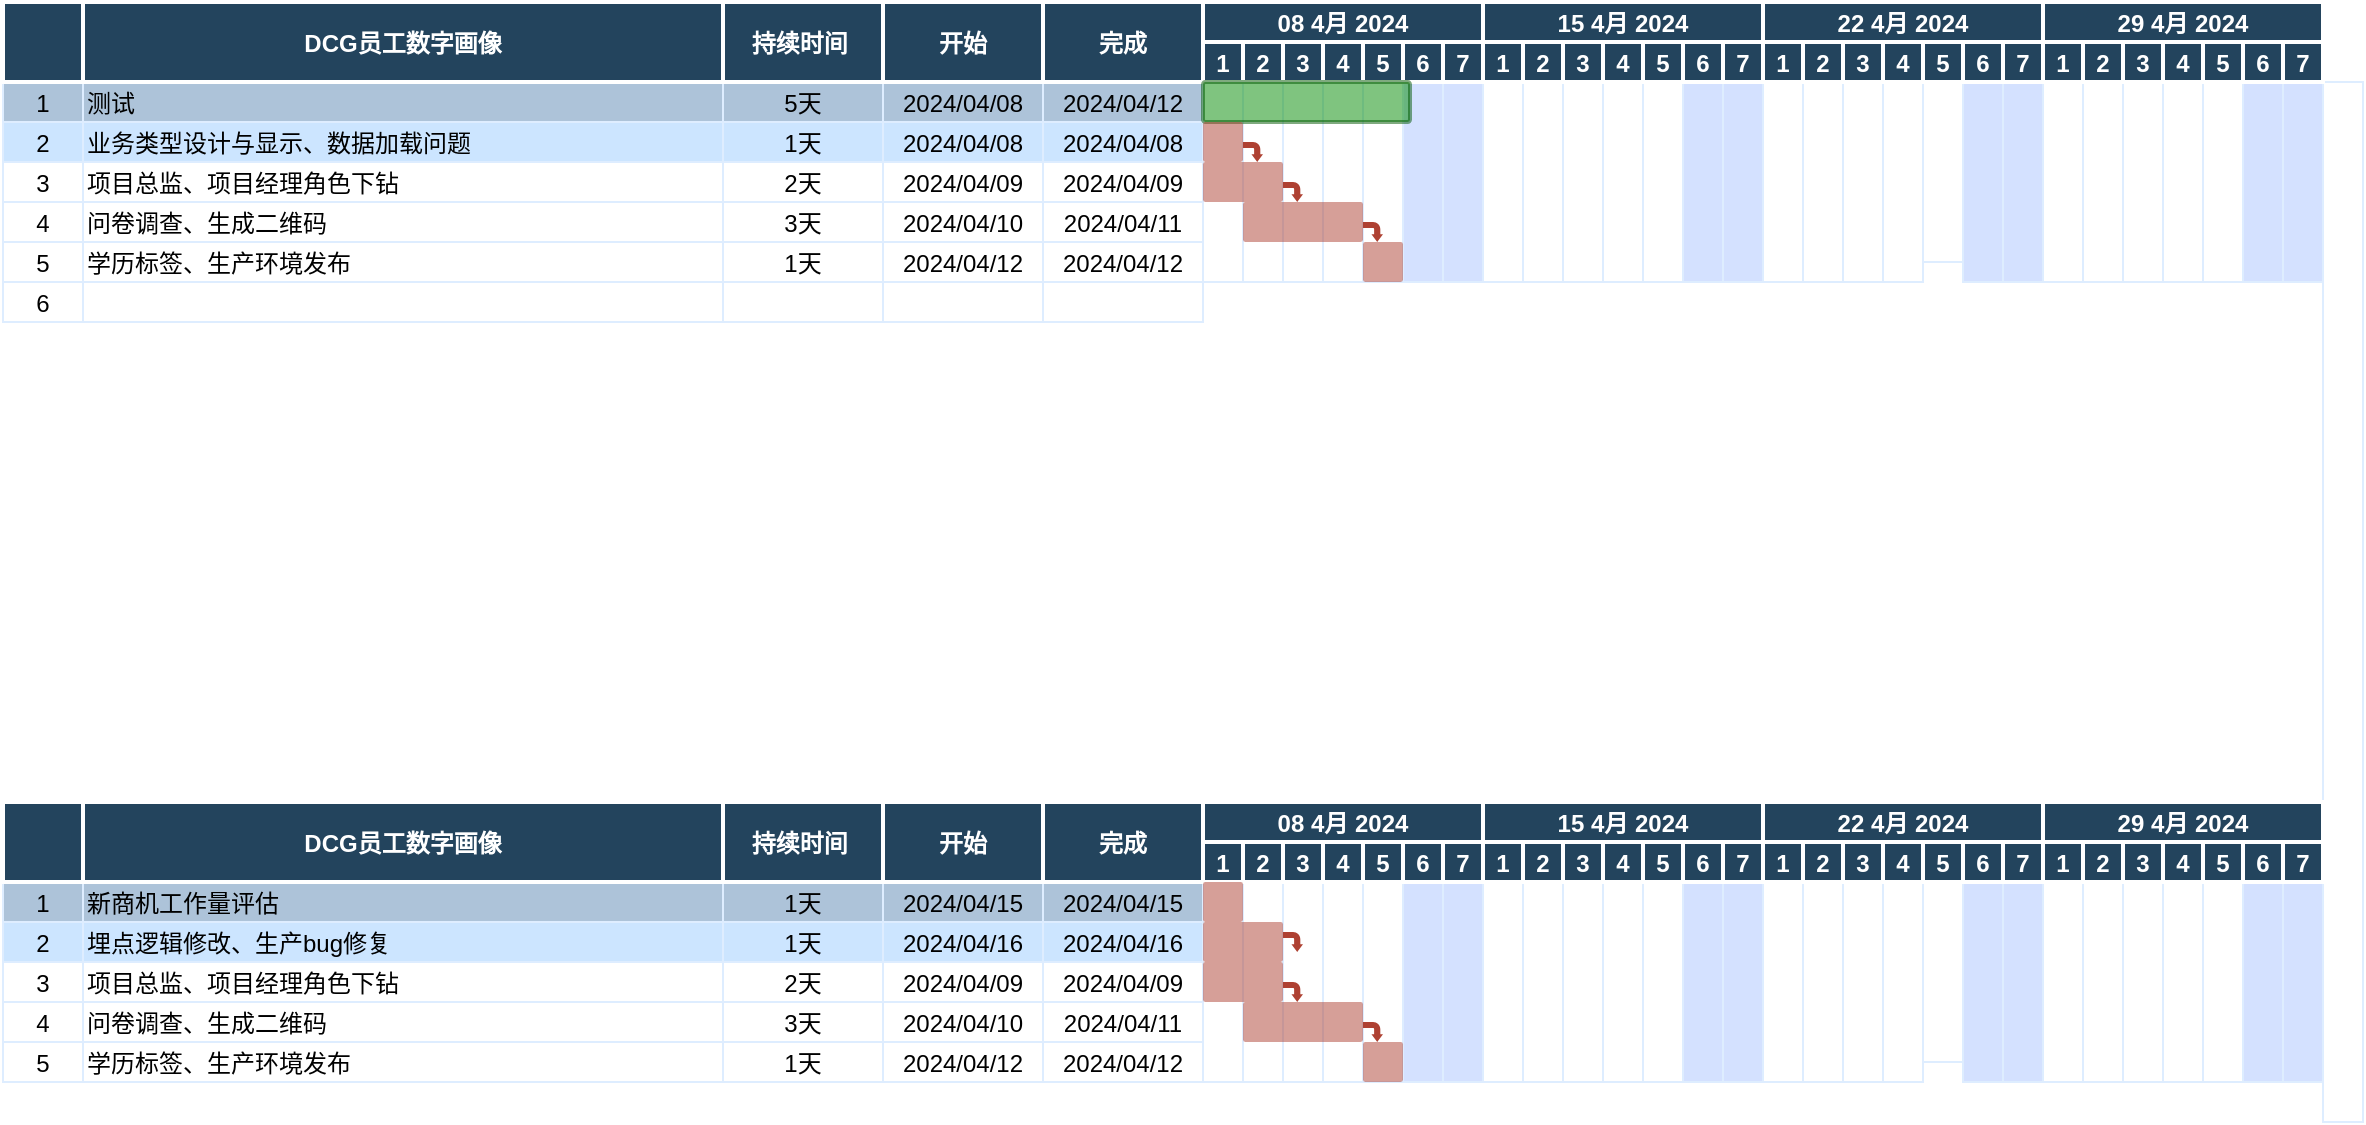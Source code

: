 <mxfile version="24.2.5" type="github">
  <diagram name="Page-1" id="8378b5f6-a2b2-b727-a746-972ab9d02e00">
    <mxGraphModel dx="1019" dy="425" grid="1" gridSize="10" guides="1" tooltips="1" connect="0" arrows="1" fold="1" page="1" pageScale="1.5" pageWidth="1169" pageHeight="827" background="none" math="0" shadow="0">
      <root>
        <mxCell id="0" />
        <mxCell id="1" parent="0" />
        <mxCell id="63" value="1" style="strokeColor=#DEEDFF;fillColor=#ADC3D9" parent="1" vertex="1">
          <mxGeometry x="86.5" y="380" width="40" height="20" as="geometry" />
        </mxCell>
        <mxCell id="64" value="测试" style="align=left;strokeColor=#DEEDFF;fillColor=#ADC3D9" parent="1" vertex="1">
          <mxGeometry x="126.5" y="380" width="320" height="20" as="geometry" />
        </mxCell>
        <mxCell id="65" value="5天" style="strokeColor=#DEEDFF;fillColor=#ADC3D9" parent="1" vertex="1">
          <mxGeometry x="446.5" y="380" width="80.0" height="20" as="geometry" />
        </mxCell>
        <mxCell id="66" value="2024/04/08" style="strokeColor=#DEEDFF;fillColor=#ADC3D9" parent="1" vertex="1">
          <mxGeometry x="526.5" y="380" width="80.0" height="20" as="geometry" />
        </mxCell>
        <mxCell id="67" value="2024/04/12" style="strokeColor=#DEEDFF;fillColor=#ADC3D9" parent="1" vertex="1">
          <mxGeometry x="606.5" y="380.0" width="80.0" height="20" as="geometry" />
        </mxCell>
        <mxCell id="68" value="" style="strokeColor=#DEEDFF" parent="1" vertex="1">
          <mxGeometry x="686.5" y="380" width="20" height="100" as="geometry" />
        </mxCell>
        <mxCell id="69" value="2" style="strokeColor=#DEEDFF;fillColor=#CCE5FF" parent="1" vertex="1">
          <mxGeometry x="86.5" y="400.0" width="40" height="20" as="geometry" />
        </mxCell>
        <mxCell id="70" value="业务类型设计与显示、数据加载问题" style="align=left;strokeColor=#DEEDFF;fillColor=#CCE5FF" parent="1" vertex="1">
          <mxGeometry x="126.5" y="400.0" width="320.0" height="20" as="geometry" />
        </mxCell>
        <mxCell id="71" value="1天" style="strokeColor=#DEEDFF;fillColor=#CCE5FF" parent="1" vertex="1">
          <mxGeometry x="446.5" y="400.0" width="80.0" height="20" as="geometry" />
        </mxCell>
        <mxCell id="72" value="2024/04/08" style="strokeColor=#DEEDFF;fillColor=#CCE5FF" parent="1" vertex="1">
          <mxGeometry x="526.5" y="400.0" width="80.0" height="20" as="geometry" />
        </mxCell>
        <mxCell id="73" value="2024/04/08" style="strokeColor=#DEEDFF;fillColor=#CCE5FF" parent="1" vertex="1">
          <mxGeometry x="606.5" y="400.0" width="80.0" height="20" as="geometry" />
        </mxCell>
        <mxCell id="74" value="3" style="strokeColor=#DEEDFF" parent="1" vertex="1">
          <mxGeometry x="86.5" y="420.0" width="40" height="20" as="geometry" />
        </mxCell>
        <mxCell id="75" value="" style="align=left;strokeColor=#DEEDFF" parent="1" vertex="1">
          <mxGeometry x="126.5" y="420.0" width="320.0" height="20.0" as="geometry" />
        </mxCell>
        <mxCell id="76" value="2天" style="strokeColor=#DEEDFF" parent="1" vertex="1">
          <mxGeometry x="446.5" y="420.0" width="80.0" height="20" as="geometry" />
        </mxCell>
        <mxCell id="77" value="2024/04/09" style="strokeColor=#DEEDFF" parent="1" vertex="1">
          <mxGeometry x="526.5" y="420.0" width="80.0" height="20" as="geometry" />
        </mxCell>
        <mxCell id="78" value="2024/04/09" style="strokeColor=#DEEDFF" parent="1" vertex="1">
          <mxGeometry x="606.5" y="420" width="80.0" height="20" as="geometry" />
        </mxCell>
        <mxCell id="79" value="4" style="strokeColor=#DEEDFF" parent="1" vertex="1">
          <mxGeometry x="86.5" y="440.0" width="40" height="20" as="geometry" />
        </mxCell>
        <mxCell id="80" value="项目总监、项目经理角色下钻" style="align=left;strokeColor=#DEEDFF" parent="1" vertex="1">
          <mxGeometry x="126.5" y="420.0" width="320" height="20" as="geometry" />
        </mxCell>
        <mxCell id="81" value="3天" style="strokeColor=#DEEDFF" parent="1" vertex="1">
          <mxGeometry x="446.5" y="440.0" width="80.0" height="20" as="geometry" />
        </mxCell>
        <mxCell id="82" value="2024/04/10" style="strokeColor=#DEEDFF" parent="1" vertex="1">
          <mxGeometry x="526.5" y="440.0" width="80.0" height="20" as="geometry" />
        </mxCell>
        <mxCell id="83" value="2024/04/11" style="strokeColor=#DEEDFF" parent="1" vertex="1">
          <mxGeometry x="606.5" y="440.0" width="80.0" height="20" as="geometry" />
        </mxCell>
        <mxCell id="84" value="5" style="strokeColor=#DEEDFF" parent="1" vertex="1">
          <mxGeometry x="86.5" y="460.0" width="40" height="20" as="geometry" />
        </mxCell>
        <mxCell id="85" value="学历标签、生产环境发布" style="align=left;strokeColor=#DEEDFF" parent="1" vertex="1">
          <mxGeometry x="126.5" y="460.0" width="320.0" height="20" as="geometry" />
        </mxCell>
        <mxCell id="86" value="1天" style="strokeColor=#DEEDFF" parent="1" vertex="1">
          <mxGeometry x="446.5" y="460.0" width="80.0" height="20" as="geometry" />
        </mxCell>
        <mxCell id="87" value="2024/04/12" style="strokeColor=#DEEDFF" parent="1" vertex="1">
          <mxGeometry x="526.5" y="460.0" width="80.0" height="20" as="geometry" />
        </mxCell>
        <mxCell id="88" value="2024/04/12" style="strokeColor=#DEEDFF" parent="1" vertex="1">
          <mxGeometry x="606.5" y="460.0" width="80.0" height="20" as="geometry" />
        </mxCell>
        <mxCell id="189" value="6" style="strokeColor=#DEEDFF" parent="1" vertex="1">
          <mxGeometry x="86.5" y="480.0" width="40" height="20" as="geometry" />
        </mxCell>
        <mxCell id="190" value="" style="align=left;strokeColor=#DEEDFF" parent="1" vertex="1">
          <mxGeometry x="126.5" y="480.0" width="320.0" height="20" as="geometry" />
        </mxCell>
        <mxCell id="191" value="" style="strokeColor=#DEEDFF" parent="1" vertex="1">
          <mxGeometry x="446.5" y="480.0" width="80.0" height="20" as="geometry" />
        </mxCell>
        <mxCell id="192" value="" style="strokeColor=#DEEDFF" parent="1" vertex="1">
          <mxGeometry x="526.5" y="480.0" width="80.0" height="20" as="geometry" />
        </mxCell>
        <mxCell id="193" value="" style="strokeColor=#DEEDFF" parent="1" vertex="1">
          <mxGeometry x="606.5" y="480.0" width="80.0" height="20" as="geometry" />
        </mxCell>
        <mxCell id="194" value="" style="strokeColor=#DEEDFF" parent="1" vertex="1">
          <mxGeometry x="706.5" y="380" width="20" height="100" as="geometry" />
        </mxCell>
        <mxCell id="195" value="" style="strokeColor=#DEEDFF" parent="1" vertex="1">
          <mxGeometry x="726.5" y="380" width="20" height="100" as="geometry" />
        </mxCell>
        <mxCell id="196" value="" style="strokeColor=#DEEDFF" parent="1" vertex="1">
          <mxGeometry x="746.5" y="380" width="20" height="100" as="geometry" />
        </mxCell>
        <mxCell id="197" value="" style="strokeColor=#DEEDFF" parent="1" vertex="1">
          <mxGeometry x="766.5" y="380" width="20" height="100" as="geometry" />
        </mxCell>
        <mxCell id="198" value="" style="strokeColor=#DEEDFF;fillColor=#D4E1FF" parent="1" vertex="1">
          <mxGeometry x="786.5" y="380" width="20" height="100" as="geometry" />
        </mxCell>
        <mxCell id="199" value="" style="strokeColor=#DEEDFF;fillColor=#D4E1FF" parent="1" vertex="1">
          <mxGeometry x="806.5" y="380" width="20" height="100" as="geometry" />
        </mxCell>
        <mxCell id="200" value="" style="strokeColor=#DEEDFF" parent="1" vertex="1">
          <mxGeometry x="826.5" y="380" width="20" height="100" as="geometry" />
        </mxCell>
        <mxCell id="201" value="" style="strokeColor=#DEEDFF" parent="1" vertex="1">
          <mxGeometry x="846.5" y="380" width="20" height="100" as="geometry" />
        </mxCell>
        <mxCell id="202" value="" style="strokeColor=#DEEDFF" parent="1" vertex="1">
          <mxGeometry x="866.5" y="380" width="20" height="100" as="geometry" />
        </mxCell>
        <mxCell id="203" value="" style="strokeColor=#DEEDFF" parent="1" vertex="1">
          <mxGeometry x="886.5" y="380" width="20" height="100" as="geometry" />
        </mxCell>
        <mxCell id="204" value="" style="strokeColor=#DEEDFF" parent="1" vertex="1">
          <mxGeometry x="906.5" y="380" width="20" height="100" as="geometry" />
        </mxCell>
        <mxCell id="205" value="" style="strokeColor=#DEEDFF;fillColor=#D4E1FF" parent="1" vertex="1">
          <mxGeometry x="926.5" y="380" width="20" height="100" as="geometry" />
        </mxCell>
        <mxCell id="206" value="" style="strokeColor=#DEEDFF;fillColor=#D4E1FF" parent="1" vertex="1">
          <mxGeometry x="946.5" y="380" width="20" height="100" as="geometry" />
        </mxCell>
        <mxCell id="207" value="" style="strokeColor=#DEEDFF" parent="1" vertex="1">
          <mxGeometry x="966.5" y="380" width="20" height="100" as="geometry" />
        </mxCell>
        <mxCell id="208" value="" style="strokeColor=#DEEDFF" parent="1" vertex="1">
          <mxGeometry x="986.5" y="380" width="20" height="100" as="geometry" />
        </mxCell>
        <mxCell id="209" value="" style="strokeColor=#DEEDFF" parent="1" vertex="1">
          <mxGeometry x="1006.5" y="380" width="20" height="100" as="geometry" />
        </mxCell>
        <mxCell id="210" value="" style="strokeColor=#DEEDFF" parent="1" vertex="1">
          <mxGeometry x="1026.5" y="380" width="20" height="100" as="geometry" />
        </mxCell>
        <mxCell id="211" value="" style="strokeColor=#DEEDFF" parent="1" vertex="1">
          <mxGeometry x="1046.5" y="380" width="20" height="90" as="geometry" />
        </mxCell>
        <mxCell id="212" value="" style="strokeColor=#DEEDFF;fillColor=#D4E1FF" parent="1" vertex="1">
          <mxGeometry x="1066.5" y="380" width="20" height="100" as="geometry" />
        </mxCell>
        <mxCell id="213" value="" style="strokeColor=#DEEDFF;fillColor=#D4E1FF" parent="1" vertex="1">
          <mxGeometry x="1086.5" y="380" width="20" height="100" as="geometry" />
        </mxCell>
        <mxCell id="214" value="" style="strokeColor=#DEEDFF" parent="1" vertex="1">
          <mxGeometry x="1106.5" y="380" width="20" height="100" as="geometry" />
        </mxCell>
        <mxCell id="215" value="" style="strokeColor=#DEEDFF" parent="1" vertex="1">
          <mxGeometry x="1126.5" y="380" width="20" height="100" as="geometry" />
        </mxCell>
        <mxCell id="216" value="" style="strokeColor=#DEEDFF" parent="1" vertex="1">
          <mxGeometry x="1146.5" y="380" width="20" height="100" as="geometry" />
        </mxCell>
        <mxCell id="217" value="" style="strokeColor=#DEEDFF" parent="1" vertex="1">
          <mxGeometry x="1166.5" y="380" width="20" height="100" as="geometry" />
        </mxCell>
        <mxCell id="218" value="" style="strokeColor=#DEEDFF" parent="1" vertex="1">
          <mxGeometry x="1186.5" y="380" width="20" height="100" as="geometry" />
        </mxCell>
        <mxCell id="219" value="" style="strokeColor=#DEEDFF;fillColor=#D4E1FF" parent="1" vertex="1">
          <mxGeometry x="1206.5" y="380" width="20" height="100" as="geometry" />
        </mxCell>
        <mxCell id="220" value="" style="strokeColor=#DEEDFF;fillColor=#D4E1FF" parent="1" vertex="1">
          <mxGeometry x="1226.5" y="380" width="20" height="100" as="geometry" />
        </mxCell>
        <mxCell id="221" value="" style="strokeColor=#DEEDFF" parent="1" vertex="1">
          <mxGeometry x="1246.5" y="380.0" width="20" height="520" as="geometry" />
        </mxCell>
        <mxCell id="2" value="DCG员工数字画像" style="fillColor=#23445D;strokeColor=#FFFFFF;strokeWidth=2;fontColor=#FFFFFF;fontStyle=1" parent="1" vertex="1">
          <mxGeometry x="126.5" y="340" width="320" height="40" as="geometry" />
        </mxCell>
        <mxCell id="3" value="" style="fillColor=#23445D;strokeColor=#FFFFFF;strokeWidth=2;fontColor=#FFFFFF;fontStyle=1" parent="1" vertex="1">
          <mxGeometry x="86.5" y="340" width="40" height="40" as="geometry" />
        </mxCell>
        <mxCell id="4" value="08 4月 2024" style="fillColor=#23445D;strokeColor=#FFFFFF;strokeWidth=2;fontColor=#FFFFFF;fontStyle=1" parent="1" vertex="1">
          <mxGeometry x="686.5" y="340.0" width="140" height="20" as="geometry" />
        </mxCell>
        <mxCell id="5" value="1" style="fillColor=#23445D;strokeColor=#FFFFFF;strokeWidth=2;fontColor=#FFFFFF;fontStyle=1" parent="1" vertex="1">
          <mxGeometry x="686.5" y="360.0" width="20" height="20" as="geometry" />
        </mxCell>
        <mxCell id="6" value="2" style="fillColor=#23445D;strokeColor=#FFFFFF;strokeWidth=2;fontColor=#FFFFFF;fontStyle=1" parent="1" vertex="1">
          <mxGeometry x="706.5" y="360.0" width="20" height="20" as="geometry" />
        </mxCell>
        <mxCell id="7" value="3" style="fillColor=#23445D;strokeColor=#FFFFFF;strokeWidth=2;fontColor=#FFFFFF;fontStyle=1" parent="1" vertex="1">
          <mxGeometry x="726.5" y="360.0" width="20" height="20" as="geometry" />
        </mxCell>
        <mxCell id="8" value="4" style="fillColor=#23445D;strokeColor=#FFFFFF;strokeWidth=2;fontColor=#FFFFFF;fontStyle=1" parent="1" vertex="1">
          <mxGeometry x="746.5" y="360.0" width="20" height="20" as="geometry" />
        </mxCell>
        <mxCell id="9" value="5" style="fillColor=#23445D;strokeColor=#FFFFFF;strokeWidth=2;fontColor=#FFFFFF;fontStyle=1" parent="1" vertex="1">
          <mxGeometry x="766.5" y="360.0" width="20" height="20" as="geometry" />
        </mxCell>
        <mxCell id="10" value="6" style="fillColor=#23445D;strokeColor=#FFFFFF;strokeWidth=2;fontColor=#FFFFFF;fontStyle=1" parent="1" vertex="1">
          <mxGeometry x="786.5" y="360.0" width="20" height="20" as="geometry" />
        </mxCell>
        <mxCell id="11" value="7" style="fillColor=#23445D;strokeColor=#FFFFFF;strokeWidth=2;fontColor=#FFFFFF;fontStyle=1" parent="1" vertex="1">
          <mxGeometry x="806.5" y="360.0" width="20" height="20" as="geometry" />
        </mxCell>
        <mxCell id="12" value="持续时间 " style="fillColor=#23445D;strokeColor=#FFFFFF;strokeWidth=2;fontColor=#FFFFFF;fontStyle=1" parent="1" vertex="1">
          <mxGeometry x="446.5" y="340.0" width="80.0" height="40.0" as="geometry" />
        </mxCell>
        <mxCell id="13" value="开始" style="fillColor=#23445D;strokeColor=#FFFFFF;strokeWidth=2;fontColor=#FFFFFF;fontStyle=1" parent="1" vertex="1">
          <mxGeometry x="526.5" y="340.0" width="80.0" height="40.0" as="geometry" />
        </mxCell>
        <mxCell id="14" value="完成" style="fillColor=#23445D;strokeColor=#FFFFFF;strokeWidth=2;fontColor=#FFFFFF;fontStyle=1" parent="1" vertex="1">
          <mxGeometry x="606.5" y="340.0" width="80.0" height="40.0" as="geometry" />
        </mxCell>
        <mxCell id="15" value="15 4月 2024" style="fillColor=#23445D;strokeColor=#FFFFFF;strokeWidth=2;fontColor=#FFFFFF;fontStyle=1" parent="1" vertex="1">
          <mxGeometry x="826.5" y="340.0" width="140" height="20" as="geometry" />
        </mxCell>
        <mxCell id="16" value="1" style="fillColor=#23445D;strokeColor=#FFFFFF;strokeWidth=2;fontColor=#FFFFFF;fontStyle=1" parent="1" vertex="1">
          <mxGeometry x="826.5" y="360.0" width="20" height="20" as="geometry" />
        </mxCell>
        <mxCell id="17" value="2" style="fillColor=#23445D;strokeColor=#FFFFFF;strokeWidth=2;fontColor=#FFFFFF;fontStyle=1" parent="1" vertex="1">
          <mxGeometry x="846.5" y="360.0" width="20" height="20" as="geometry" />
        </mxCell>
        <mxCell id="18" value="3" style="fillColor=#23445D;strokeColor=#FFFFFF;strokeWidth=2;fontColor=#FFFFFF;fontStyle=1" parent="1" vertex="1">
          <mxGeometry x="866.5" y="360.0" width="20" height="20" as="geometry" />
        </mxCell>
        <mxCell id="19" value="4" style="fillColor=#23445D;strokeColor=#FFFFFF;strokeWidth=2;fontColor=#FFFFFF;fontStyle=1" parent="1" vertex="1">
          <mxGeometry x="886.5" y="360.0" width="20" height="20" as="geometry" />
        </mxCell>
        <mxCell id="20" value="5" style="fillColor=#23445D;strokeColor=#FFFFFF;strokeWidth=2;fontColor=#FFFFFF;fontStyle=1" parent="1" vertex="1">
          <mxGeometry x="906.5" y="360.0" width="20" height="20" as="geometry" />
        </mxCell>
        <mxCell id="21" value="6" style="fillColor=#23445D;strokeColor=#FFFFFF;strokeWidth=2;fontColor=#FFFFFF;fontStyle=1" parent="1" vertex="1">
          <mxGeometry x="926.5" y="360.0" width="20" height="20" as="geometry" />
        </mxCell>
        <mxCell id="22" value="7" style="fillColor=#23445D;strokeColor=#FFFFFF;strokeWidth=2;fontColor=#FFFFFF;fontStyle=1" parent="1" vertex="1">
          <mxGeometry x="946.5" y="360.0" width="20" height="20" as="geometry" />
        </mxCell>
        <mxCell id="23" value="22 4月 2024" style="fillColor=#23445D;strokeColor=#FFFFFF;strokeWidth=2;fontColor=#FFFFFF;fontStyle=1" parent="1" vertex="1">
          <mxGeometry x="966.5" y="340.0" width="140" height="20" as="geometry" />
        </mxCell>
        <mxCell id="24" value="1" style="fillColor=#23445D;strokeColor=#FFFFFF;strokeWidth=2;fontColor=#FFFFFF;fontStyle=1" parent="1" vertex="1">
          <mxGeometry x="966.5" y="360.0" width="20" height="20" as="geometry" />
        </mxCell>
        <mxCell id="25" value="2" style="fillColor=#23445D;strokeColor=#FFFFFF;strokeWidth=2;fontColor=#FFFFFF;fontStyle=1" parent="1" vertex="1">
          <mxGeometry x="986.5" y="360.0" width="20" height="20" as="geometry" />
        </mxCell>
        <mxCell id="26" value="3" style="fillColor=#23445D;strokeColor=#FFFFFF;strokeWidth=2;fontColor=#FFFFFF;fontStyle=1" parent="1" vertex="1">
          <mxGeometry x="1006.5" y="360.0" width="20" height="20" as="geometry" />
        </mxCell>
        <mxCell id="27" value="4" style="fillColor=#23445D;strokeColor=#FFFFFF;strokeWidth=2;fontColor=#FFFFFF;fontStyle=1" parent="1" vertex="1">
          <mxGeometry x="1026.5" y="360.0" width="20" height="20" as="geometry" />
        </mxCell>
        <mxCell id="28" value="5" style="fillColor=#23445D;strokeColor=#FFFFFF;strokeWidth=2;fontColor=#FFFFFF;fontStyle=1" parent="1" vertex="1">
          <mxGeometry x="1046.5" y="360.0" width="20" height="20" as="geometry" />
        </mxCell>
        <mxCell id="29" value="6" style="fillColor=#23445D;strokeColor=#FFFFFF;strokeWidth=2;fontColor=#FFFFFF;fontStyle=1" parent="1" vertex="1">
          <mxGeometry x="1066.5" y="360.0" width="20" height="20" as="geometry" />
        </mxCell>
        <mxCell id="30" value="7" style="fillColor=#23445D;strokeColor=#FFFFFF;strokeWidth=2;fontColor=#FFFFFF;fontStyle=1" parent="1" vertex="1">
          <mxGeometry x="1086.5" y="360.0" width="20" height="20" as="geometry" />
        </mxCell>
        <mxCell id="31" value="29 4月 2024" style="fillColor=#23445D;strokeColor=#FFFFFF;strokeWidth=2;fontColor=#FFFFFF;fontStyle=1" parent="1" vertex="1">
          <mxGeometry x="1106.5" y="340.0" width="140" height="20" as="geometry" />
        </mxCell>
        <mxCell id="32" value="1" style="fillColor=#23445D;strokeColor=#FFFFFF;strokeWidth=2;fontColor=#FFFFFF;fontStyle=1" parent="1" vertex="1">
          <mxGeometry x="1106.5" y="360.0" width="20" height="20" as="geometry" />
        </mxCell>
        <mxCell id="33" value="2" style="fillColor=#23445D;strokeColor=#FFFFFF;strokeWidth=2;fontColor=#FFFFFF;fontStyle=1" parent="1" vertex="1">
          <mxGeometry x="1126.5" y="360.0" width="20" height="20" as="geometry" />
        </mxCell>
        <mxCell id="34" value="3" style="fillColor=#23445D;strokeColor=#FFFFFF;strokeWidth=2;fontColor=#FFFFFF;fontStyle=1" parent="1" vertex="1">
          <mxGeometry x="1146.5" y="360.0" width="20" height="20" as="geometry" />
        </mxCell>
        <mxCell id="35" value="4" style="fillColor=#23445D;strokeColor=#FFFFFF;strokeWidth=2;fontColor=#FFFFFF;fontStyle=1" parent="1" vertex="1">
          <mxGeometry x="1166.5" y="360.0" width="20" height="20" as="geometry" />
        </mxCell>
        <mxCell id="36" value="5" style="fillColor=#23445D;strokeColor=#FFFFFF;strokeWidth=2;fontColor=#FFFFFF;fontStyle=1" parent="1" vertex="1">
          <mxGeometry x="1186.5" y="360" width="20" height="20" as="geometry" />
        </mxCell>
        <mxCell id="37" value="6" style="fillColor=#23445D;strokeColor=#FFFFFF;strokeWidth=2;fontColor=#FFFFFF;fontStyle=1" parent="1" vertex="1">
          <mxGeometry x="1206.5" y="360" width="20" height="20" as="geometry" />
        </mxCell>
        <mxCell id="38" value="7" style="fillColor=#23445D;strokeColor=#FFFFFF;strokeWidth=2;fontColor=#FFFFFF;fontStyle=1" parent="1" vertex="1">
          <mxGeometry x="1226.5" y="360" width="20" height="20" as="geometry" />
        </mxCell>
        <mxCell id="242" value="" style="shape=mxgraph.flowchart.process;fillColor=#008a00;strokeColor=#005700;strokeWidth=2;opacity=50;fontColor=#ffffff;" parent="1" vertex="1">
          <mxGeometry x="686.5" y="380" width="103.5" height="20" as="geometry" />
        </mxCell>
        <mxCell id="243" value="" style="shape=mxgraph.arrows.bent_right_arrow;fillColor=#AE4132;strokeColor=none;strokeWidth=2;direction=south" parent="1" vertex="1">
          <mxGeometry x="706.5" y="410.0" width="10.0" height="10.0" as="geometry" />
        </mxCell>
        <mxCell id="245" value="" style="shape=mxgraph.flowchart.process;fillColor=#AE4132;strokeColor=none;strokeWidth=2;opacity=50" parent="1" vertex="1">
          <mxGeometry x="686.5" y="420" width="40" height="20" as="geometry" />
        </mxCell>
        <mxCell id="246" value="" style="shape=mxgraph.flowchart.process;fillColor=#AE4132;strokeColor=none;strokeWidth=2;opacity=50" parent="1" vertex="1">
          <mxGeometry x="706.5" y="440" width="60" height="20" as="geometry" />
        </mxCell>
        <mxCell id="249" value="" style="shape=mxgraph.arrows.bent_right_arrow;fillColor=#AE4132;strokeColor=none;strokeWidth=2;direction=south" parent="1" vertex="1">
          <mxGeometry x="726.5" y="430.0" width="10.0" height="10.0" as="geometry" />
        </mxCell>
        <mxCell id="253" value="" style="shape=mxgraph.arrows.bent_right_arrow;fillColor=#AE4132;strokeColor=none;strokeWidth=2;direction=south" parent="1" vertex="1">
          <mxGeometry x="766.5" y="450.0" width="10.0" height="10.0" as="geometry" />
        </mxCell>
        <mxCell id="ncZGdhDgcL0KRMbdCMBL-281" value="" style="shape=mxgraph.flowchart.process;fillColor=#AE4132;strokeColor=none;strokeWidth=2;opacity=50" parent="1" vertex="1">
          <mxGeometry x="686.5" y="400.0" width="20.0" height="20.0" as="geometry" />
        </mxCell>
        <mxCell id="ncZGdhDgcL0KRMbdCMBL-282" value="" style="shape=mxgraph.flowchart.process;fillColor=#AE4132;strokeColor=none;strokeWidth=2;opacity=50" parent="1" vertex="1">
          <mxGeometry x="766.5" y="460.0" width="20.0" height="20.0" as="geometry" />
        </mxCell>
        <mxCell id="ncZGdhDgcL0KRMbdCMBL-283" value="问卷调查、生成二维码" style="align=left;strokeColor=#DEEDFF" parent="1" vertex="1">
          <mxGeometry x="126.5" y="440.0" width="320" height="20" as="geometry" />
        </mxCell>
        <mxCell id="iAju_3nY3JwR_g3rggPn-278" value="1" style="strokeColor=#DEEDFF;fillColor=#ADC3D9" vertex="1" parent="1">
          <mxGeometry x="86.5" y="780" width="40" height="20" as="geometry" />
        </mxCell>
        <mxCell id="iAju_3nY3JwR_g3rggPn-279" value="新商机工作量评估" style="align=left;strokeColor=#DEEDFF;fillColor=#ADC3D9" vertex="1" parent="1">
          <mxGeometry x="126.5" y="780" width="320" height="20" as="geometry" />
        </mxCell>
        <mxCell id="iAju_3nY3JwR_g3rggPn-280" value="1天" style="strokeColor=#DEEDFF;fillColor=#ADC3D9" vertex="1" parent="1">
          <mxGeometry x="446.5" y="780" width="80.0" height="20" as="geometry" />
        </mxCell>
        <mxCell id="iAju_3nY3JwR_g3rggPn-281" value="2024/04/15" style="strokeColor=#DEEDFF;fillColor=#ADC3D9" vertex="1" parent="1">
          <mxGeometry x="526.5" y="780" width="80.0" height="20" as="geometry" />
        </mxCell>
        <mxCell id="iAju_3nY3JwR_g3rggPn-282" value="2024/04/15" style="strokeColor=#DEEDFF;fillColor=#ADC3D9" vertex="1" parent="1">
          <mxGeometry x="606.5" y="780" width="80" height="20" as="geometry" />
        </mxCell>
        <mxCell id="iAju_3nY3JwR_g3rggPn-283" value="" style="strokeColor=#DEEDFF" vertex="1" parent="1">
          <mxGeometry x="686.5" y="780" width="20" height="100" as="geometry" />
        </mxCell>
        <mxCell id="iAju_3nY3JwR_g3rggPn-284" value="2" style="strokeColor=#DEEDFF;fillColor=#CCE5FF" vertex="1" parent="1">
          <mxGeometry x="86.5" y="800.0" width="40" height="20" as="geometry" />
        </mxCell>
        <mxCell id="iAju_3nY3JwR_g3rggPn-285" value="埋点逻辑修改、生产bug修复" style="align=left;strokeColor=#DEEDFF;fillColor=#CCE5FF" vertex="1" parent="1">
          <mxGeometry x="126.5" y="800.0" width="320.0" height="20" as="geometry" />
        </mxCell>
        <mxCell id="iAju_3nY3JwR_g3rggPn-286" value="1天" style="strokeColor=#DEEDFF;fillColor=#CCE5FF" vertex="1" parent="1">
          <mxGeometry x="446.5" y="800.0" width="80.0" height="20" as="geometry" />
        </mxCell>
        <mxCell id="iAju_3nY3JwR_g3rggPn-287" value="2024/04/16" style="strokeColor=#DEEDFF;fillColor=#CCE5FF" vertex="1" parent="1">
          <mxGeometry x="526.5" y="800.0" width="80.0" height="20" as="geometry" />
        </mxCell>
        <mxCell id="iAju_3nY3JwR_g3rggPn-288" value="2024/04/16" style="strokeColor=#DEEDFF;fillColor=#CCE5FF" vertex="1" parent="1">
          <mxGeometry x="606.5" y="800.0" width="80.0" height="20" as="geometry" />
        </mxCell>
        <mxCell id="iAju_3nY3JwR_g3rggPn-289" value="3" style="strokeColor=#DEEDFF" vertex="1" parent="1">
          <mxGeometry x="86.5" y="820.0" width="40" height="20" as="geometry" />
        </mxCell>
        <mxCell id="iAju_3nY3JwR_g3rggPn-290" value="" style="align=left;strokeColor=#DEEDFF" vertex="1" parent="1">
          <mxGeometry x="126.5" y="820.0" width="320.0" height="20.0" as="geometry" />
        </mxCell>
        <mxCell id="iAju_3nY3JwR_g3rggPn-291" value="2天" style="strokeColor=#DEEDFF" vertex="1" parent="1">
          <mxGeometry x="446.5" y="820.0" width="80.0" height="20" as="geometry" />
        </mxCell>
        <mxCell id="iAju_3nY3JwR_g3rggPn-292" value="2024/04/09" style="strokeColor=#DEEDFF" vertex="1" parent="1">
          <mxGeometry x="526.5" y="820.0" width="80.0" height="20" as="geometry" />
        </mxCell>
        <mxCell id="iAju_3nY3JwR_g3rggPn-293" value="2024/04/09" style="strokeColor=#DEEDFF" vertex="1" parent="1">
          <mxGeometry x="606.5" y="820" width="80.0" height="20" as="geometry" />
        </mxCell>
        <mxCell id="iAju_3nY3JwR_g3rggPn-294" value="4" style="strokeColor=#DEEDFF" vertex="1" parent="1">
          <mxGeometry x="86.5" y="840.0" width="40" height="20" as="geometry" />
        </mxCell>
        <mxCell id="iAju_3nY3JwR_g3rggPn-295" value="项目总监、项目经理角色下钻" style="align=left;strokeColor=#DEEDFF" vertex="1" parent="1">
          <mxGeometry x="126.5" y="820.0" width="320" height="20" as="geometry" />
        </mxCell>
        <mxCell id="iAju_3nY3JwR_g3rggPn-296" value="3天" style="strokeColor=#DEEDFF" vertex="1" parent="1">
          <mxGeometry x="446.5" y="840.0" width="80.0" height="20" as="geometry" />
        </mxCell>
        <mxCell id="iAju_3nY3JwR_g3rggPn-297" value="2024/04/10" style="strokeColor=#DEEDFF" vertex="1" parent="1">
          <mxGeometry x="526.5" y="840.0" width="80.0" height="20" as="geometry" />
        </mxCell>
        <mxCell id="iAju_3nY3JwR_g3rggPn-298" value="2024/04/11" style="strokeColor=#DEEDFF" vertex="1" parent="1">
          <mxGeometry x="606.5" y="840.0" width="80.0" height="20" as="geometry" />
        </mxCell>
        <mxCell id="iAju_3nY3JwR_g3rggPn-299" value="5" style="strokeColor=#DEEDFF" vertex="1" parent="1">
          <mxGeometry x="86.5" y="860.0" width="40" height="20" as="geometry" />
        </mxCell>
        <mxCell id="iAju_3nY3JwR_g3rggPn-300" value="学历标签、生产环境发布" style="align=left;strokeColor=#DEEDFF" vertex="1" parent="1">
          <mxGeometry x="126.5" y="860.0" width="320.0" height="20" as="geometry" />
        </mxCell>
        <mxCell id="iAju_3nY3JwR_g3rggPn-301" value="1天" style="strokeColor=#DEEDFF" vertex="1" parent="1">
          <mxGeometry x="446.5" y="860.0" width="80.0" height="20" as="geometry" />
        </mxCell>
        <mxCell id="iAju_3nY3JwR_g3rggPn-302" value="2024/04/12" style="strokeColor=#DEEDFF" vertex="1" parent="1">
          <mxGeometry x="526.5" y="860.0" width="80.0" height="20" as="geometry" />
        </mxCell>
        <mxCell id="iAju_3nY3JwR_g3rggPn-303" value="2024/04/12" style="strokeColor=#DEEDFF" vertex="1" parent="1">
          <mxGeometry x="606.5" y="860.0" width="80.0" height="20" as="geometry" />
        </mxCell>
        <mxCell id="iAju_3nY3JwR_g3rggPn-304" value="" style="strokeColor=#DEEDFF" vertex="1" parent="1">
          <mxGeometry x="706.5" y="780" width="20" height="100" as="geometry" />
        </mxCell>
        <mxCell id="iAju_3nY3JwR_g3rggPn-305" value="" style="strokeColor=#DEEDFF" vertex="1" parent="1">
          <mxGeometry x="726.5" y="780" width="20" height="100" as="geometry" />
        </mxCell>
        <mxCell id="iAju_3nY3JwR_g3rggPn-306" value="" style="strokeColor=#DEEDFF" vertex="1" parent="1">
          <mxGeometry x="746.5" y="780" width="20" height="100" as="geometry" />
        </mxCell>
        <mxCell id="iAju_3nY3JwR_g3rggPn-307" value="" style="strokeColor=#DEEDFF" vertex="1" parent="1">
          <mxGeometry x="766.5" y="780" width="20" height="100" as="geometry" />
        </mxCell>
        <mxCell id="iAju_3nY3JwR_g3rggPn-308" value="" style="strokeColor=#DEEDFF;fillColor=#D4E1FF" vertex="1" parent="1">
          <mxGeometry x="786.5" y="780" width="20" height="100" as="geometry" />
        </mxCell>
        <mxCell id="iAju_3nY3JwR_g3rggPn-309" value="" style="strokeColor=#DEEDFF;fillColor=#D4E1FF" vertex="1" parent="1">
          <mxGeometry x="806.5" y="780" width="20" height="100" as="geometry" />
        </mxCell>
        <mxCell id="iAju_3nY3JwR_g3rggPn-310" value="" style="strokeColor=#DEEDFF" vertex="1" parent="1">
          <mxGeometry x="826.5" y="780" width="20" height="100" as="geometry" />
        </mxCell>
        <mxCell id="iAju_3nY3JwR_g3rggPn-311" value="" style="strokeColor=#DEEDFF" vertex="1" parent="1">
          <mxGeometry x="846.5" y="780" width="20" height="100" as="geometry" />
        </mxCell>
        <mxCell id="iAju_3nY3JwR_g3rggPn-312" value="" style="strokeColor=#DEEDFF" vertex="1" parent="1">
          <mxGeometry x="866.5" y="780" width="20" height="100" as="geometry" />
        </mxCell>
        <mxCell id="iAju_3nY3JwR_g3rggPn-313" value="" style="strokeColor=#DEEDFF" vertex="1" parent="1">
          <mxGeometry x="886.5" y="780" width="20" height="100" as="geometry" />
        </mxCell>
        <mxCell id="iAju_3nY3JwR_g3rggPn-314" value="" style="strokeColor=#DEEDFF" vertex="1" parent="1">
          <mxGeometry x="906.5" y="780" width="20" height="100" as="geometry" />
        </mxCell>
        <mxCell id="iAju_3nY3JwR_g3rggPn-315" value="" style="strokeColor=#DEEDFF;fillColor=#D4E1FF" vertex="1" parent="1">
          <mxGeometry x="926.5" y="780" width="20" height="100" as="geometry" />
        </mxCell>
        <mxCell id="iAju_3nY3JwR_g3rggPn-316" value="" style="strokeColor=#DEEDFF;fillColor=#D4E1FF" vertex="1" parent="1">
          <mxGeometry x="946.5" y="780" width="20" height="100" as="geometry" />
        </mxCell>
        <mxCell id="iAju_3nY3JwR_g3rggPn-317" value="" style="strokeColor=#DEEDFF" vertex="1" parent="1">
          <mxGeometry x="966.5" y="780" width="20" height="100" as="geometry" />
        </mxCell>
        <mxCell id="iAju_3nY3JwR_g3rggPn-318" value="" style="strokeColor=#DEEDFF" vertex="1" parent="1">
          <mxGeometry x="986.5" y="780" width="20" height="100" as="geometry" />
        </mxCell>
        <mxCell id="iAju_3nY3JwR_g3rggPn-319" value="" style="strokeColor=#DEEDFF" vertex="1" parent="1">
          <mxGeometry x="1006.5" y="780" width="20" height="100" as="geometry" />
        </mxCell>
        <mxCell id="iAju_3nY3JwR_g3rggPn-320" value="" style="strokeColor=#DEEDFF" vertex="1" parent="1">
          <mxGeometry x="1026.5" y="780" width="20" height="100" as="geometry" />
        </mxCell>
        <mxCell id="iAju_3nY3JwR_g3rggPn-321" value="" style="strokeColor=#DEEDFF" vertex="1" parent="1">
          <mxGeometry x="1046.5" y="780" width="20" height="90" as="geometry" />
        </mxCell>
        <mxCell id="iAju_3nY3JwR_g3rggPn-322" value="" style="strokeColor=#DEEDFF;fillColor=#D4E1FF" vertex="1" parent="1">
          <mxGeometry x="1066.5" y="780" width="20" height="100" as="geometry" />
        </mxCell>
        <mxCell id="iAju_3nY3JwR_g3rggPn-323" value="" style="strokeColor=#DEEDFF;fillColor=#D4E1FF" vertex="1" parent="1">
          <mxGeometry x="1086.5" y="780" width="20" height="100" as="geometry" />
        </mxCell>
        <mxCell id="iAju_3nY3JwR_g3rggPn-324" value="" style="strokeColor=#DEEDFF" vertex="1" parent="1">
          <mxGeometry x="1106.5" y="780" width="20" height="100" as="geometry" />
        </mxCell>
        <mxCell id="iAju_3nY3JwR_g3rggPn-325" value="" style="strokeColor=#DEEDFF" vertex="1" parent="1">
          <mxGeometry x="1126.5" y="780" width="20" height="100" as="geometry" />
        </mxCell>
        <mxCell id="iAju_3nY3JwR_g3rggPn-326" value="" style="strokeColor=#DEEDFF" vertex="1" parent="1">
          <mxGeometry x="1146.5" y="780" width="20" height="100" as="geometry" />
        </mxCell>
        <mxCell id="iAju_3nY3JwR_g3rggPn-327" value="" style="strokeColor=#DEEDFF" vertex="1" parent="1">
          <mxGeometry x="1166.5" y="780" width="20" height="100" as="geometry" />
        </mxCell>
        <mxCell id="iAju_3nY3JwR_g3rggPn-328" value="" style="strokeColor=#DEEDFF" vertex="1" parent="1">
          <mxGeometry x="1186.5" y="780" width="20" height="100" as="geometry" />
        </mxCell>
        <mxCell id="iAju_3nY3JwR_g3rggPn-329" value="" style="strokeColor=#DEEDFF;fillColor=#D4E1FF" vertex="1" parent="1">
          <mxGeometry x="1206.5" y="780" width="20" height="100" as="geometry" />
        </mxCell>
        <mxCell id="iAju_3nY3JwR_g3rggPn-330" value="" style="strokeColor=#DEEDFF;fillColor=#D4E1FF" vertex="1" parent="1">
          <mxGeometry x="1226.5" y="780" width="20" height="100" as="geometry" />
        </mxCell>
        <mxCell id="iAju_3nY3JwR_g3rggPn-331" value="DCG员工数字画像" style="fillColor=#23445D;strokeColor=#FFFFFF;strokeWidth=2;fontColor=#FFFFFF;fontStyle=1" vertex="1" parent="1">
          <mxGeometry x="126.5" y="740" width="320" height="40" as="geometry" />
        </mxCell>
        <mxCell id="iAju_3nY3JwR_g3rggPn-332" value="" style="fillColor=#23445D;strokeColor=#FFFFFF;strokeWidth=2;fontColor=#FFFFFF;fontStyle=1" vertex="1" parent="1">
          <mxGeometry x="86.5" y="740" width="40" height="40" as="geometry" />
        </mxCell>
        <mxCell id="iAju_3nY3JwR_g3rggPn-333" value="08 4月 2024" style="fillColor=#23445D;strokeColor=#FFFFFF;strokeWidth=2;fontColor=#FFFFFF;fontStyle=1" vertex="1" parent="1">
          <mxGeometry x="686.5" y="740.0" width="140" height="20" as="geometry" />
        </mxCell>
        <mxCell id="iAju_3nY3JwR_g3rggPn-334" value="1" style="fillColor=#23445D;strokeColor=#FFFFFF;strokeWidth=2;fontColor=#FFFFFF;fontStyle=1" vertex="1" parent="1">
          <mxGeometry x="686.5" y="760.0" width="20" height="20" as="geometry" />
        </mxCell>
        <mxCell id="iAju_3nY3JwR_g3rggPn-335" value="2" style="fillColor=#23445D;strokeColor=#FFFFFF;strokeWidth=2;fontColor=#FFFFFF;fontStyle=1" vertex="1" parent="1">
          <mxGeometry x="706.5" y="760.0" width="20" height="20" as="geometry" />
        </mxCell>
        <mxCell id="iAju_3nY3JwR_g3rggPn-336" value="3" style="fillColor=#23445D;strokeColor=#FFFFFF;strokeWidth=2;fontColor=#FFFFFF;fontStyle=1" vertex="1" parent="1">
          <mxGeometry x="726.5" y="760.0" width="20" height="20" as="geometry" />
        </mxCell>
        <mxCell id="iAju_3nY3JwR_g3rggPn-337" value="4" style="fillColor=#23445D;strokeColor=#FFFFFF;strokeWidth=2;fontColor=#FFFFFF;fontStyle=1" vertex="1" parent="1">
          <mxGeometry x="746.5" y="760.0" width="20" height="20" as="geometry" />
        </mxCell>
        <mxCell id="iAju_3nY3JwR_g3rggPn-338" value="5" style="fillColor=#23445D;strokeColor=#FFFFFF;strokeWidth=2;fontColor=#FFFFFF;fontStyle=1" vertex="1" parent="1">
          <mxGeometry x="766.5" y="760.0" width="20" height="20" as="geometry" />
        </mxCell>
        <mxCell id="iAju_3nY3JwR_g3rggPn-339" value="6" style="fillColor=#23445D;strokeColor=#FFFFFF;strokeWidth=2;fontColor=#FFFFFF;fontStyle=1" vertex="1" parent="1">
          <mxGeometry x="786.5" y="760.0" width="20" height="20" as="geometry" />
        </mxCell>
        <mxCell id="iAju_3nY3JwR_g3rggPn-340" value="7" style="fillColor=#23445D;strokeColor=#FFFFFF;strokeWidth=2;fontColor=#FFFFFF;fontStyle=1" vertex="1" parent="1">
          <mxGeometry x="806.5" y="760.0" width="20" height="20" as="geometry" />
        </mxCell>
        <mxCell id="iAju_3nY3JwR_g3rggPn-341" value="持续时间 " style="fillColor=#23445D;strokeColor=#FFFFFF;strokeWidth=2;fontColor=#FFFFFF;fontStyle=1" vertex="1" parent="1">
          <mxGeometry x="446.5" y="740" width="80.0" height="40.0" as="geometry" />
        </mxCell>
        <mxCell id="iAju_3nY3JwR_g3rggPn-342" value="开始" style="fillColor=#23445D;strokeColor=#FFFFFF;strokeWidth=2;fontColor=#FFFFFF;fontStyle=1" vertex="1" parent="1">
          <mxGeometry x="526.5" y="740" width="80.0" height="40.0" as="geometry" />
        </mxCell>
        <mxCell id="iAju_3nY3JwR_g3rggPn-343" value="完成" style="fillColor=#23445D;strokeColor=#FFFFFF;strokeWidth=2;fontColor=#FFFFFF;fontStyle=1" vertex="1" parent="1">
          <mxGeometry x="606.5" y="740.0" width="80.0" height="40.0" as="geometry" />
        </mxCell>
        <mxCell id="iAju_3nY3JwR_g3rggPn-344" value="15 4月 2024" style="fillColor=#23445D;strokeColor=#FFFFFF;strokeWidth=2;fontColor=#FFFFFF;fontStyle=1" vertex="1" parent="1">
          <mxGeometry x="826.5" y="740.0" width="140" height="20" as="geometry" />
        </mxCell>
        <mxCell id="iAju_3nY3JwR_g3rggPn-345" value="1" style="fillColor=#23445D;strokeColor=#FFFFFF;strokeWidth=2;fontColor=#FFFFFF;fontStyle=1" vertex="1" parent="1">
          <mxGeometry x="826.5" y="760.0" width="20" height="20" as="geometry" />
        </mxCell>
        <mxCell id="iAju_3nY3JwR_g3rggPn-346" value="2" style="fillColor=#23445D;strokeColor=#FFFFFF;strokeWidth=2;fontColor=#FFFFFF;fontStyle=1" vertex="1" parent="1">
          <mxGeometry x="846.5" y="760.0" width="20" height="20" as="geometry" />
        </mxCell>
        <mxCell id="iAju_3nY3JwR_g3rggPn-347" value="3" style="fillColor=#23445D;strokeColor=#FFFFFF;strokeWidth=2;fontColor=#FFFFFF;fontStyle=1" vertex="1" parent="1">
          <mxGeometry x="866.5" y="760.0" width="20" height="20" as="geometry" />
        </mxCell>
        <mxCell id="iAju_3nY3JwR_g3rggPn-348" value="4" style="fillColor=#23445D;strokeColor=#FFFFFF;strokeWidth=2;fontColor=#FFFFFF;fontStyle=1" vertex="1" parent="1">
          <mxGeometry x="886.5" y="760.0" width="20" height="20" as="geometry" />
        </mxCell>
        <mxCell id="iAju_3nY3JwR_g3rggPn-349" value="5" style="fillColor=#23445D;strokeColor=#FFFFFF;strokeWidth=2;fontColor=#FFFFFF;fontStyle=1" vertex="1" parent="1">
          <mxGeometry x="906.5" y="760.0" width="20" height="20" as="geometry" />
        </mxCell>
        <mxCell id="iAju_3nY3JwR_g3rggPn-350" value="6" style="fillColor=#23445D;strokeColor=#FFFFFF;strokeWidth=2;fontColor=#FFFFFF;fontStyle=1" vertex="1" parent="1">
          <mxGeometry x="926.5" y="760.0" width="20" height="20" as="geometry" />
        </mxCell>
        <mxCell id="iAju_3nY3JwR_g3rggPn-351" value="7" style="fillColor=#23445D;strokeColor=#FFFFFF;strokeWidth=2;fontColor=#FFFFFF;fontStyle=1" vertex="1" parent="1">
          <mxGeometry x="946.5" y="760.0" width="20" height="20" as="geometry" />
        </mxCell>
        <mxCell id="iAju_3nY3JwR_g3rggPn-352" value="22 4月 2024" style="fillColor=#23445D;strokeColor=#FFFFFF;strokeWidth=2;fontColor=#FFFFFF;fontStyle=1" vertex="1" parent="1">
          <mxGeometry x="966.5" y="740" width="140" height="20" as="geometry" />
        </mxCell>
        <mxCell id="iAju_3nY3JwR_g3rggPn-353" value="1" style="fillColor=#23445D;strokeColor=#FFFFFF;strokeWidth=2;fontColor=#FFFFFF;fontStyle=1" vertex="1" parent="1">
          <mxGeometry x="966.5" y="760" width="20" height="20" as="geometry" />
        </mxCell>
        <mxCell id="iAju_3nY3JwR_g3rggPn-354" value="2" style="fillColor=#23445D;strokeColor=#FFFFFF;strokeWidth=2;fontColor=#FFFFFF;fontStyle=1" vertex="1" parent="1">
          <mxGeometry x="986.5" y="760" width="20" height="20" as="geometry" />
        </mxCell>
        <mxCell id="iAju_3nY3JwR_g3rggPn-355" value="3" style="fillColor=#23445D;strokeColor=#FFFFFF;strokeWidth=2;fontColor=#FFFFFF;fontStyle=1" vertex="1" parent="1">
          <mxGeometry x="1006.5" y="760" width="20" height="20" as="geometry" />
        </mxCell>
        <mxCell id="iAju_3nY3JwR_g3rggPn-356" value="4" style="fillColor=#23445D;strokeColor=#FFFFFF;strokeWidth=2;fontColor=#FFFFFF;fontStyle=1" vertex="1" parent="1">
          <mxGeometry x="1026.5" y="760" width="20" height="20" as="geometry" />
        </mxCell>
        <mxCell id="iAju_3nY3JwR_g3rggPn-357" value="5" style="fillColor=#23445D;strokeColor=#FFFFFF;strokeWidth=2;fontColor=#FFFFFF;fontStyle=1" vertex="1" parent="1">
          <mxGeometry x="1046.5" y="760" width="20" height="20" as="geometry" />
        </mxCell>
        <mxCell id="iAju_3nY3JwR_g3rggPn-358" value="6" style="fillColor=#23445D;strokeColor=#FFFFFF;strokeWidth=2;fontColor=#FFFFFF;fontStyle=1" vertex="1" parent="1">
          <mxGeometry x="1066.5" y="760" width="20" height="20" as="geometry" />
        </mxCell>
        <mxCell id="iAju_3nY3JwR_g3rggPn-359" value="7" style="fillColor=#23445D;strokeColor=#FFFFFF;strokeWidth=2;fontColor=#FFFFFF;fontStyle=1" vertex="1" parent="1">
          <mxGeometry x="1086.5" y="760" width="20" height="20" as="geometry" />
        </mxCell>
        <mxCell id="iAju_3nY3JwR_g3rggPn-360" value="29 4月 2024" style="fillColor=#23445D;strokeColor=#FFFFFF;strokeWidth=2;fontColor=#FFFFFF;fontStyle=1" vertex="1" parent="1">
          <mxGeometry x="1106.5" y="740" width="140" height="20" as="geometry" />
        </mxCell>
        <mxCell id="iAju_3nY3JwR_g3rggPn-361" value="1" style="fillColor=#23445D;strokeColor=#FFFFFF;strokeWidth=2;fontColor=#FFFFFF;fontStyle=1" vertex="1" parent="1">
          <mxGeometry x="1106.5" y="760" width="20" height="20" as="geometry" />
        </mxCell>
        <mxCell id="iAju_3nY3JwR_g3rggPn-362" value="2" style="fillColor=#23445D;strokeColor=#FFFFFF;strokeWidth=2;fontColor=#FFFFFF;fontStyle=1" vertex="1" parent="1">
          <mxGeometry x="1126.5" y="760" width="20" height="20" as="geometry" />
        </mxCell>
        <mxCell id="iAju_3nY3JwR_g3rggPn-363" value="3" style="fillColor=#23445D;strokeColor=#FFFFFF;strokeWidth=2;fontColor=#FFFFFF;fontStyle=1" vertex="1" parent="1">
          <mxGeometry x="1146.5" y="760" width="20" height="20" as="geometry" />
        </mxCell>
        <mxCell id="iAju_3nY3JwR_g3rggPn-364" value="4" style="fillColor=#23445D;strokeColor=#FFFFFF;strokeWidth=2;fontColor=#FFFFFF;fontStyle=1" vertex="1" parent="1">
          <mxGeometry x="1166.5" y="760" width="20" height="20" as="geometry" />
        </mxCell>
        <mxCell id="iAju_3nY3JwR_g3rggPn-365" value="5" style="fillColor=#23445D;strokeColor=#FFFFFF;strokeWidth=2;fontColor=#FFFFFF;fontStyle=1" vertex="1" parent="1">
          <mxGeometry x="1186.5" y="760" width="20" height="20" as="geometry" />
        </mxCell>
        <mxCell id="iAju_3nY3JwR_g3rggPn-366" value="6" style="fillColor=#23445D;strokeColor=#FFFFFF;strokeWidth=2;fontColor=#FFFFFF;fontStyle=1" vertex="1" parent="1">
          <mxGeometry x="1206.5" y="760" width="20" height="20" as="geometry" />
        </mxCell>
        <mxCell id="iAju_3nY3JwR_g3rggPn-367" value="7" style="fillColor=#23445D;strokeColor=#FFFFFF;strokeWidth=2;fontColor=#FFFFFF;fontStyle=1" vertex="1" parent="1">
          <mxGeometry x="1226.5" y="760" width="20" height="20" as="geometry" />
        </mxCell>
        <mxCell id="iAju_3nY3JwR_g3rggPn-369" value="" style="shape=mxgraph.arrows.bent_right_arrow;fillColor=#AE4132;strokeColor=none;strokeWidth=2;direction=south" vertex="1" parent="1">
          <mxGeometry x="726.5" y="805" width="10" height="10" as="geometry" />
        </mxCell>
        <mxCell id="iAju_3nY3JwR_g3rggPn-370" value="" style="shape=mxgraph.flowchart.process;fillColor=#AE4132;strokeColor=none;strokeWidth=2;opacity=50" vertex="1" parent="1">
          <mxGeometry x="686.5" y="820" width="40" height="20" as="geometry" />
        </mxCell>
        <mxCell id="iAju_3nY3JwR_g3rggPn-371" value="" style="shape=mxgraph.flowchart.process;fillColor=#AE4132;strokeColor=none;strokeWidth=2;opacity=50" vertex="1" parent="1">
          <mxGeometry x="706.5" y="840" width="60" height="20" as="geometry" />
        </mxCell>
        <mxCell id="iAju_3nY3JwR_g3rggPn-372" value="" style="shape=mxgraph.arrows.bent_right_arrow;fillColor=#AE4132;strokeColor=none;strokeWidth=2;direction=south" vertex="1" parent="1">
          <mxGeometry x="726.5" y="830.0" width="10.0" height="10.0" as="geometry" />
        </mxCell>
        <mxCell id="iAju_3nY3JwR_g3rggPn-373" value="" style="shape=mxgraph.arrows.bent_right_arrow;fillColor=#AE4132;strokeColor=none;strokeWidth=2;direction=south" vertex="1" parent="1">
          <mxGeometry x="766.5" y="850.0" width="10.0" height="10.0" as="geometry" />
        </mxCell>
        <mxCell id="iAju_3nY3JwR_g3rggPn-375" value="" style="shape=mxgraph.flowchart.process;fillColor=#AE4132;strokeColor=none;strokeWidth=2;opacity=50" vertex="1" parent="1">
          <mxGeometry x="766.5" y="860.0" width="20.0" height="20.0" as="geometry" />
        </mxCell>
        <mxCell id="iAju_3nY3JwR_g3rggPn-376" value="问卷调查、生成二维码" style="align=left;strokeColor=#DEEDFF" vertex="1" parent="1">
          <mxGeometry x="126.5" y="840.0" width="320" height="20" as="geometry" />
        </mxCell>
        <mxCell id="iAju_3nY3JwR_g3rggPn-379" value="" style="shape=mxgraph.flowchart.process;fillColor=#AE4132;strokeColor=none;strokeWidth=2;opacity=50" vertex="1" parent="1">
          <mxGeometry x="686.5" y="800" width="40" height="20" as="geometry" />
        </mxCell>
        <mxCell id="iAju_3nY3JwR_g3rggPn-380" value="" style="shape=mxgraph.flowchart.process;fillColor=#AE4132;strokeColor=none;strokeWidth=2;opacity=50" vertex="1" parent="1">
          <mxGeometry x="686.5" y="780.0" width="20.0" height="20.0" as="geometry" />
        </mxCell>
      </root>
    </mxGraphModel>
  </diagram>
</mxfile>
